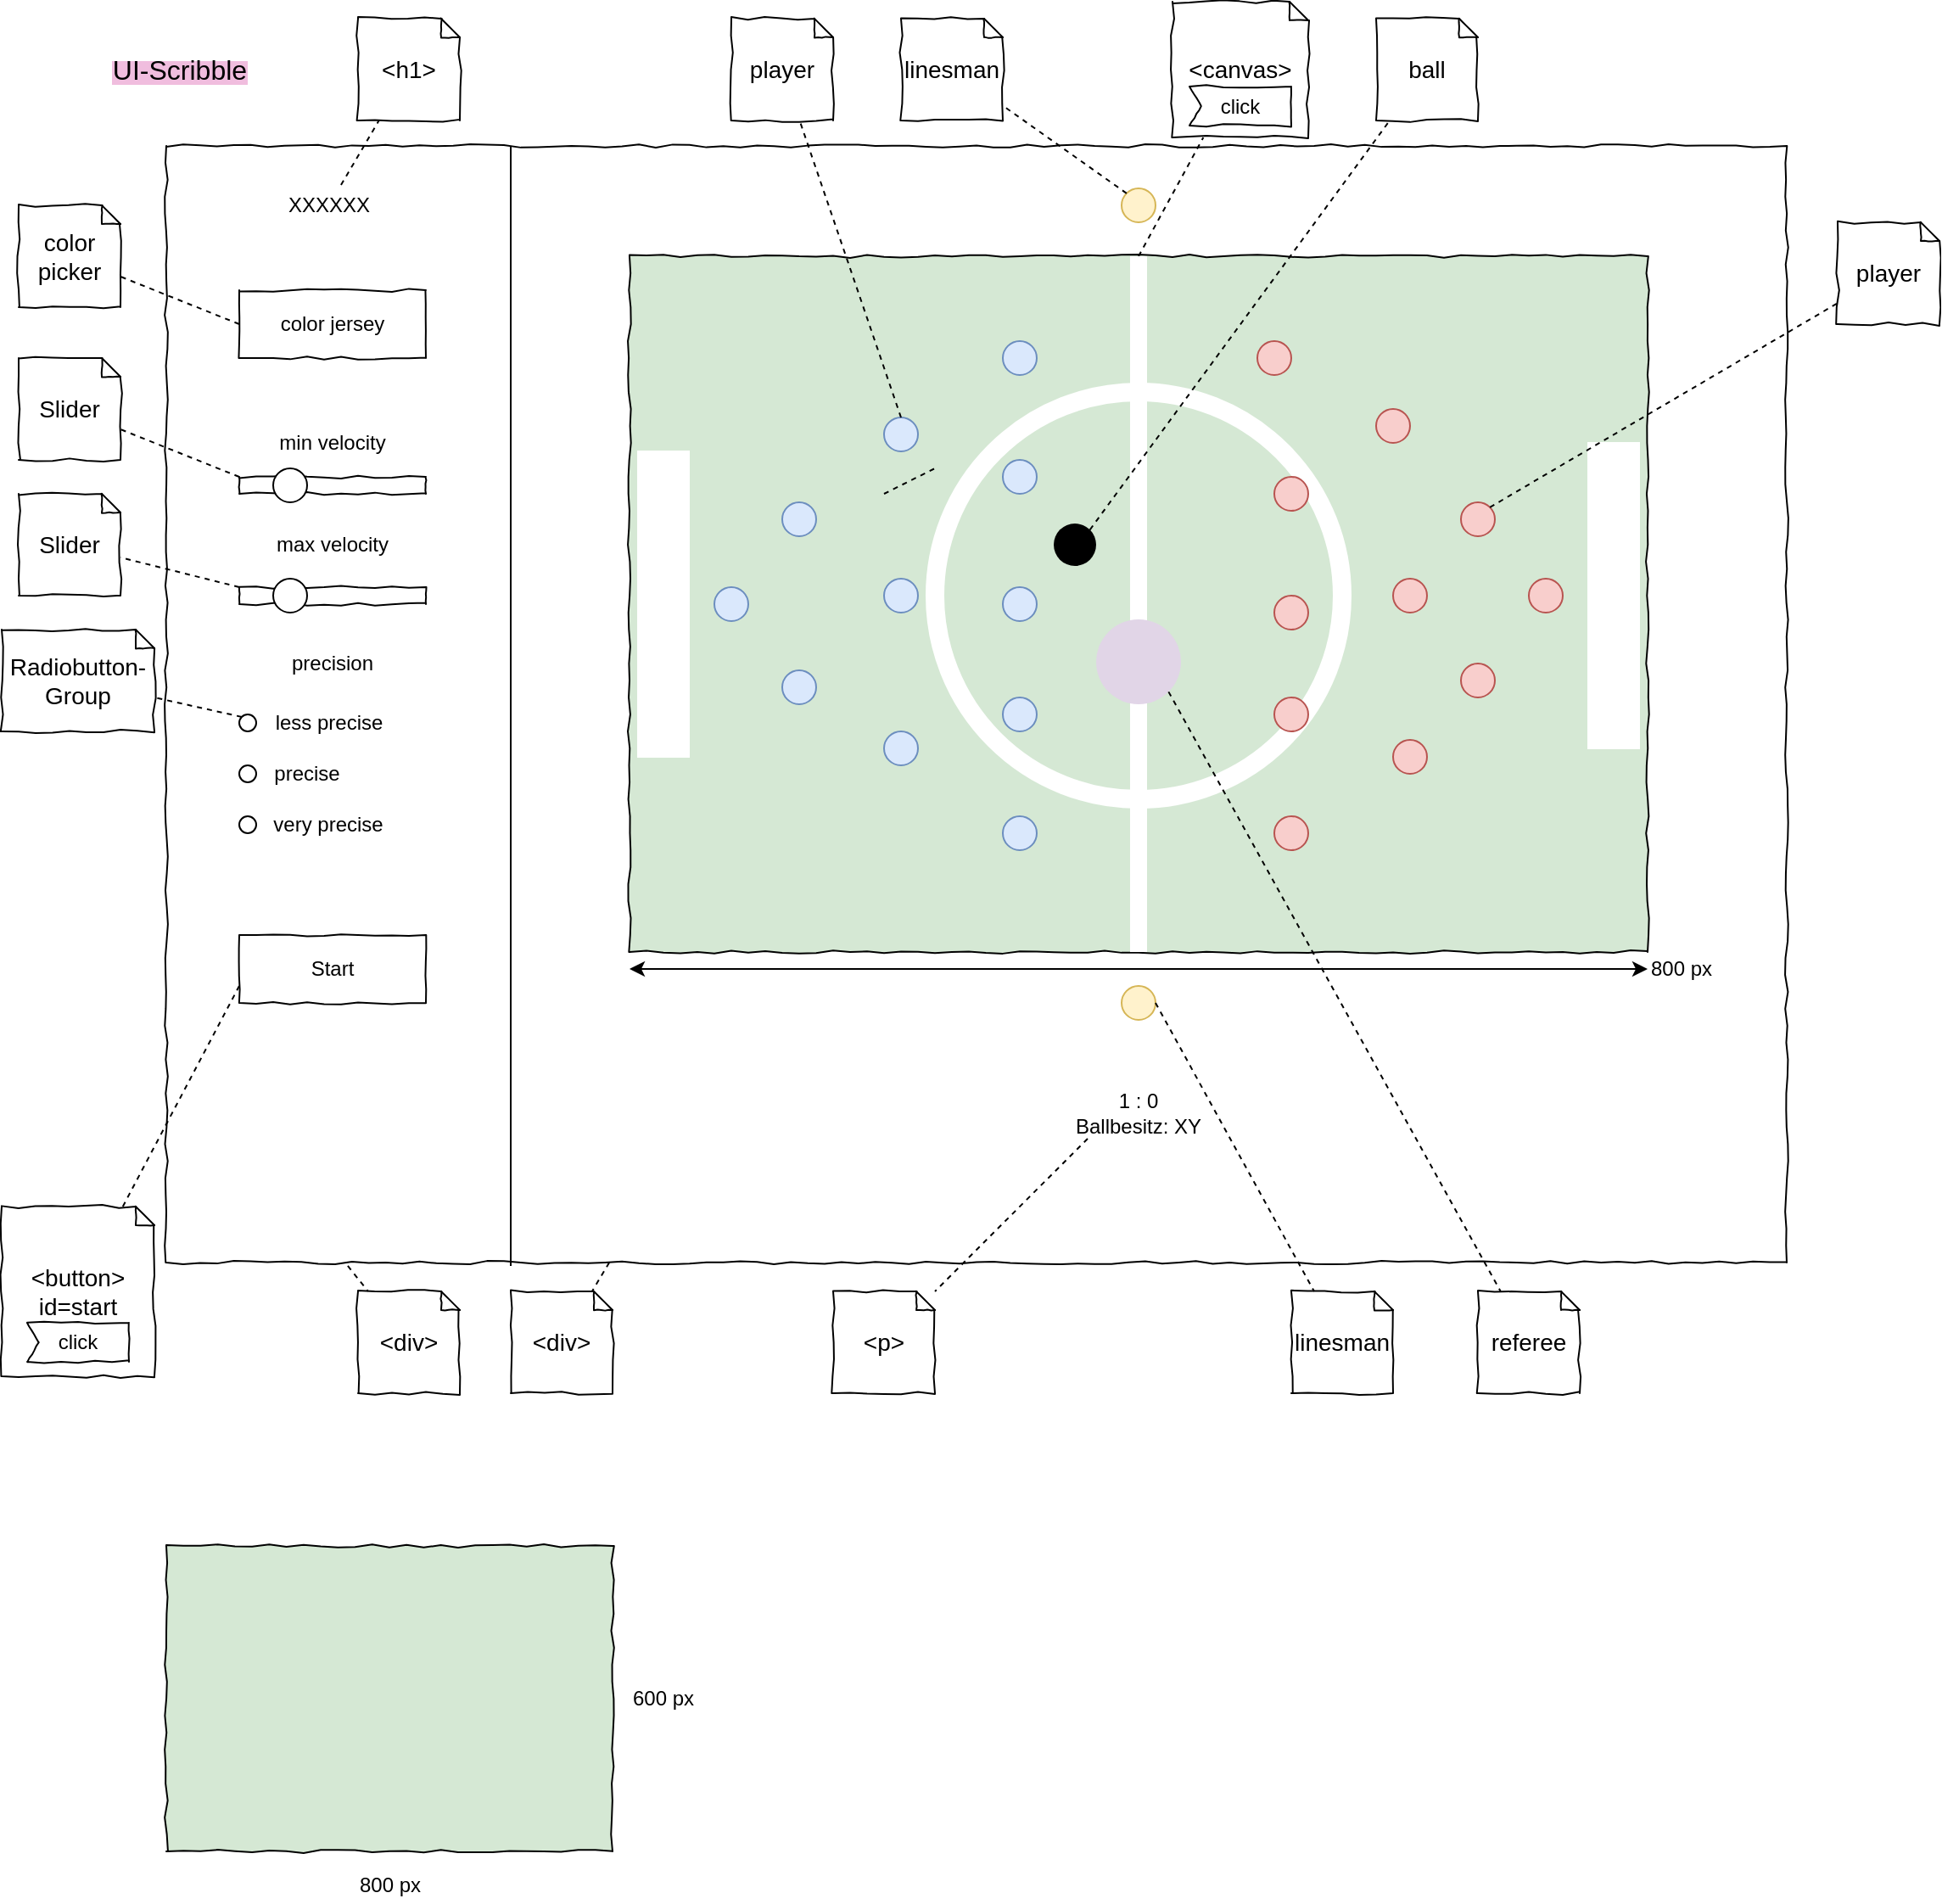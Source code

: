 <mxfile version="14.5.1" type="device"><diagram id="we2rpYubHVrrvuZ0yLOx" name="Seite-1"><mxGraphModel dx="1673" dy="967" grid="1" gridSize="10" guides="1" tooltips="1" connect="1" arrows="1" fold="1" page="1" pageScale="1" pageWidth="1169" pageHeight="827" math="0" shadow="0"><root><mxCell id="0"/><mxCell id="1" parent="0"/><mxCell id="fHMYNxwGFuxu35BAlG45-1" value="&lt;span style=&quot;background-color: rgb(240 , 189 , 222)&quot;&gt;&lt;font style=&quot;font-size: 16px&quot;&gt;UI-Scribble&lt;/font&gt;&lt;/span&gt;" style="text;html=1;strokeColor=none;fillColor=none;align=center;verticalAlign=middle;whiteSpace=wrap;rounded=0;" vertex="1" parent="1"><mxGeometry x="50" y="30" width="130" height="20" as="geometry"/></mxCell><mxCell id="fHMYNxwGFuxu35BAlG45-5" value="&lt;div style=&quot;text-align: left&quot;&gt;&lt;br&gt;&lt;/div&gt;" style="rounded=0;whiteSpace=wrap;html=1;shadow=0;glass=0;comic=1;strokeColor=#000000;labelPosition=center;verticalLabelPosition=middle;align=left;verticalAlign=top;absoluteArcSize=1;arcSize=50;" vertex="1" parent="1"><mxGeometry x="107" y="85" width="955" height="658" as="geometry"/></mxCell><mxCell id="fHMYNxwGFuxu35BAlG45-7" value="" style="endArrow=none;html=1;" edge="1" parent="1"><mxGeometry width="50" height="50" relative="1" as="geometry"><mxPoint x="310" y="745" as="sourcePoint"/><mxPoint x="310" y="85" as="targetPoint"/></mxGeometry></mxCell><mxCell id="fHMYNxwGFuxu35BAlG45-9" value="&lt;div style=&quot;text-align: left&quot;&gt;&lt;br&gt;&lt;/div&gt;" style="rounded=0;whiteSpace=wrap;html=1;shadow=0;glass=0;comic=1;labelPosition=center;verticalLabelPosition=middle;align=left;verticalAlign=top;absoluteArcSize=1;arcSize=50;labelBackgroundColor=#ffffff;noLabel=1;labelBorderColor=#000000;fillColor=#d5e8d4;" vertex="1" parent="1"><mxGeometry x="380" y="150" width="600" height="410" as="geometry"/></mxCell><mxCell id="fHMYNxwGFuxu35BAlG45-10" value="&lt;div style=&quot;text-align: left&quot;&gt;color jersey&lt;/div&gt;" style="rounded=0;whiteSpace=wrap;html=1;comic=1;" vertex="1" parent="1"><mxGeometry x="150" y="170" width="110" height="40" as="geometry"/></mxCell><mxCell id="fHMYNxwGFuxu35BAlG45-11" value="color picker" style="shape=note;strokeWidth=1;fontSize=14;size=11;whiteSpace=wrap;html=1;rounded=0;shadow=0;comic=1;fillColor=#FFFFFF;" vertex="1" parent="1"><mxGeometry x="20" y="120" width="60" height="60" as="geometry"/></mxCell><mxCell id="fHMYNxwGFuxu35BAlG45-12" value="" style="endArrow=none;dashed=1;html=1;exitX=0;exitY=0.5;exitDx=0;exitDy=0;" edge="1" target="fHMYNxwGFuxu35BAlG45-11" parent="1" source="fHMYNxwGFuxu35BAlG45-10"><mxGeometry width="50" height="50" relative="1" as="geometry"><mxPoint x="-10" y="180" as="sourcePoint"/><mxPoint x="-120" y="200" as="targetPoint"/></mxGeometry></mxCell><mxCell id="fHMYNxwGFuxu35BAlG45-15" value="&lt;div style=&quot;text-align: left&quot;&gt;&lt;br&gt;&lt;/div&gt;" style="rounded=0;whiteSpace=wrap;html=1;comic=1;" vertex="1" parent="1"><mxGeometry x="150" y="280" width="110" height="10" as="geometry"/></mxCell><mxCell id="fHMYNxwGFuxu35BAlG45-16" value="" style="ellipse;whiteSpace=wrap;html=1;aspect=fixed;" vertex="1" parent="1"><mxGeometry x="170" y="275" width="20" height="20" as="geometry"/></mxCell><mxCell id="fHMYNxwGFuxu35BAlG45-17" value="Slider" style="shape=note;strokeWidth=1;fontSize=14;size=11;whiteSpace=wrap;html=1;rounded=0;shadow=0;comic=1;fillColor=#FFFFFF;" vertex="1" parent="1"><mxGeometry x="20" y="210" width="60" height="60" as="geometry"/></mxCell><mxCell id="fHMYNxwGFuxu35BAlG45-18" value="" style="endArrow=none;dashed=1;html=1;exitX=0;exitY=0;exitDx=0;exitDy=0;" edge="1" target="fHMYNxwGFuxu35BAlG45-17" parent="1" source="fHMYNxwGFuxu35BAlG45-15"><mxGeometry width="50" height="50" relative="1" as="geometry"><mxPoint x="-10" y="270" as="sourcePoint"/><mxPoint x="-120" y="290" as="targetPoint"/></mxGeometry></mxCell><mxCell id="fHMYNxwGFuxu35BAlG45-20" value="min velocity" style="text;html=1;strokeColor=none;fillColor=none;align=center;verticalAlign=middle;whiteSpace=wrap;rounded=0;" vertex="1" parent="1"><mxGeometry x="170" y="250" width="70" height="20" as="geometry"/></mxCell><mxCell id="fHMYNxwGFuxu35BAlG45-21" value="&lt;div style=&quot;text-align: left&quot;&gt;&lt;br&gt;&lt;/div&gt;" style="rounded=0;whiteSpace=wrap;html=1;comic=1;" vertex="1" parent="1"><mxGeometry x="150" y="345" width="110" height="10" as="geometry"/></mxCell><mxCell id="fHMYNxwGFuxu35BAlG45-22" value="" style="ellipse;whiteSpace=wrap;html=1;aspect=fixed;" vertex="1" parent="1"><mxGeometry x="170" y="340" width="20" height="20" as="geometry"/></mxCell><mxCell id="fHMYNxwGFuxu35BAlG45-23" value="max velocity" style="text;html=1;strokeColor=none;fillColor=none;align=center;verticalAlign=middle;whiteSpace=wrap;rounded=0;" vertex="1" parent="1"><mxGeometry x="170" y="310" width="70" height="20" as="geometry"/></mxCell><mxCell id="fHMYNxwGFuxu35BAlG45-24" value="precision" style="text;html=1;strokeColor=none;fillColor=none;align=center;verticalAlign=middle;whiteSpace=wrap;rounded=0;" vertex="1" parent="1"><mxGeometry x="170" y="380" width="70" height="20" as="geometry"/></mxCell><mxCell id="fHMYNxwGFuxu35BAlG45-25" value="" style="ellipse;whiteSpace=wrap;html=1;aspect=fixed;" vertex="1" parent="1"><mxGeometry x="150" y="420" width="10" height="10" as="geometry"/></mxCell><mxCell id="fHMYNxwGFuxu35BAlG45-26" value="" style="ellipse;whiteSpace=wrap;html=1;aspect=fixed;" vertex="1" parent="1"><mxGeometry x="150" y="450" width="10" height="10" as="geometry"/></mxCell><mxCell id="fHMYNxwGFuxu35BAlG45-27" value="" style="ellipse;whiteSpace=wrap;html=1;aspect=fixed;" vertex="1" parent="1"><mxGeometry x="150" y="480" width="10" height="10" as="geometry"/></mxCell><mxCell id="fHMYNxwGFuxu35BAlG45-28" value="very precise" style="text;html=1;strokeColor=none;fillColor=none;align=center;verticalAlign=middle;whiteSpace=wrap;rounded=0;" vertex="1" parent="1"><mxGeometry x="165" y="475" width="75" height="20" as="geometry"/></mxCell><mxCell id="fHMYNxwGFuxu35BAlG45-29" value="precise" style="text;html=1;strokeColor=none;fillColor=none;align=center;verticalAlign=middle;whiteSpace=wrap;rounded=0;" vertex="1" parent="1"><mxGeometry x="170" y="445" width="40" height="20" as="geometry"/></mxCell><mxCell id="fHMYNxwGFuxu35BAlG45-30" value="less precise" style="text;html=1;strokeColor=none;fillColor=none;align=center;verticalAlign=middle;whiteSpace=wrap;rounded=0;" vertex="1" parent="1"><mxGeometry x="167.5" y="415" width="70" height="20" as="geometry"/></mxCell><mxCell id="fHMYNxwGFuxu35BAlG45-31" value="Slider" style="shape=note;strokeWidth=1;fontSize=14;size=11;whiteSpace=wrap;html=1;rounded=0;shadow=0;comic=1;fillColor=#FFFFFF;" vertex="1" parent="1"><mxGeometry x="20" y="290" width="60" height="60" as="geometry"/></mxCell><mxCell id="fHMYNxwGFuxu35BAlG45-32" value="" style="endArrow=none;dashed=1;html=1;exitX=0;exitY=0;exitDx=0;exitDy=0;" edge="1" target="fHMYNxwGFuxu35BAlG45-31" parent="1" source="fHMYNxwGFuxu35BAlG45-21"><mxGeometry width="50" height="50" relative="1" as="geometry"><mxPoint x="-10" y="350" as="sourcePoint"/><mxPoint x="-120" y="370" as="targetPoint"/></mxGeometry></mxCell><mxCell id="fHMYNxwGFuxu35BAlG45-33" value="Radiobutton-Group" style="shape=note;strokeWidth=1;fontSize=14;size=11;whiteSpace=wrap;html=1;rounded=0;shadow=0;comic=1;fillColor=#FFFFFF;" vertex="1" parent="1"><mxGeometry x="10" y="370" width="90" height="60" as="geometry"/></mxCell><mxCell id="fHMYNxwGFuxu35BAlG45-34" value="" style="endArrow=none;dashed=1;html=1;exitX=0;exitY=0;exitDx=0;exitDy=0;" edge="1" target="fHMYNxwGFuxu35BAlG45-33" parent="1" source="fHMYNxwGFuxu35BAlG45-25"><mxGeometry width="50" height="50" relative="1" as="geometry"><mxPoint x="-10" y="430" as="sourcePoint"/><mxPoint x="-120" y="450" as="targetPoint"/></mxGeometry></mxCell><mxCell id="fHMYNxwGFuxu35BAlG45-35" value="XXXXXX" style="text;html=1;strokeColor=none;fillColor=none;align=center;verticalAlign=middle;whiteSpace=wrap;rounded=0;" vertex="1" parent="1"><mxGeometry x="173.75" y="110" width="57.5" height="20" as="geometry"/></mxCell><mxCell id="fHMYNxwGFuxu35BAlG45-36" value="&amp;lt;h1&amp;gt;" style="shape=note;strokeWidth=1;fontSize=14;size=11;whiteSpace=wrap;html=1;rounded=0;shadow=0;comic=1;fillColor=#FFFFFF;" vertex="1" parent="1"><mxGeometry x="220" y="10" width="60" height="60" as="geometry"/></mxCell><mxCell id="fHMYNxwGFuxu35BAlG45-37" value="" style="endArrow=none;dashed=1;html=1;exitX=0.63;exitY=-0.1;exitDx=0;exitDy=0;exitPerimeter=0;" edge="1" target="fHMYNxwGFuxu35BAlG45-36" parent="1" source="fHMYNxwGFuxu35BAlG45-35"><mxGeometry width="50" height="50" relative="1" as="geometry"><mxPoint x="180" y="70" as="sourcePoint"/><mxPoint x="70" y="90" as="targetPoint"/></mxGeometry></mxCell><mxCell id="fHMYNxwGFuxu35BAlG45-39" value="&amp;lt;div&amp;gt;" style="shape=note;strokeWidth=1;fontSize=14;size=11;whiteSpace=wrap;html=1;rounded=0;shadow=0;comic=1;fillColor=#FFFFFF;" vertex="1" parent="1"><mxGeometry x="220" y="760" width="60" height="60" as="geometry"/></mxCell><mxCell id="fHMYNxwGFuxu35BAlG45-40" value="" style="endArrow=none;dashed=1;html=1;exitX=0.112;exitY=1.003;exitDx=0;exitDy=0;exitPerimeter=0;" edge="1" target="fHMYNxwGFuxu35BAlG45-39" parent="1" source="fHMYNxwGFuxu35BAlG45-5"><mxGeometry width="50" height="50" relative="1" as="geometry"><mxPoint x="-10" y="810" as="sourcePoint"/><mxPoint x="-120" y="830" as="targetPoint"/></mxGeometry></mxCell><mxCell id="fHMYNxwGFuxu35BAlG45-41" value="&amp;lt;div&amp;gt;" style="shape=note;strokeWidth=1;fontSize=14;size=11;whiteSpace=wrap;html=1;rounded=0;shadow=0;comic=1;fillColor=#FFFFFF;" vertex="1" parent="1"><mxGeometry x="310" y="760" width="60" height="60" as="geometry"/></mxCell><mxCell id="fHMYNxwGFuxu35BAlG45-42" value="" style="endArrow=none;dashed=1;html=1;" edge="1" target="fHMYNxwGFuxu35BAlG45-41" parent="1"><mxGeometry width="50" height="50" relative="1" as="geometry"><mxPoint x="368.062" y="743" as="sourcePoint"/><mxPoint x="170" y="840" as="targetPoint"/></mxGeometry></mxCell><mxCell id="fHMYNxwGFuxu35BAlG45-43" value="&amp;lt;canvas&amp;gt;" style="shape=note;strokeWidth=1;fontSize=14;size=11;whiteSpace=wrap;html=1;rounded=0;shadow=0;comic=1;fillColor=#FFFFFF;" vertex="1" parent="1"><mxGeometry x="700" width="80" height="80" as="geometry"/></mxCell><mxCell id="fHMYNxwGFuxu35BAlG45-44" value="" style="endArrow=none;dashed=1;html=1;exitX=0.5;exitY=0;exitDx=0;exitDy=0;" edge="1" target="fHMYNxwGFuxu35BAlG45-43" parent="1" source="fHMYNxwGFuxu35BAlG45-9"><mxGeometry width="50" height="50" relative="1" as="geometry"><mxPoint x="710" y="70" as="sourcePoint"/><mxPoint x="600" y="90" as="targetPoint"/></mxGeometry></mxCell><mxCell id="fHMYNxwGFuxu35BAlG45-46" value="&lt;div style=&quot;text-align: left&quot;&gt;Start&lt;/div&gt;" style="rounded=0;whiteSpace=wrap;html=1;comic=1;" vertex="1" parent="1"><mxGeometry x="150" y="550" width="110" height="40" as="geometry"/></mxCell><mxCell id="fHMYNxwGFuxu35BAlG45-48" value="&amp;lt;button&amp;gt;&lt;br&gt;id=start" style="shape=note;strokeWidth=1;fontSize=14;size=11;whiteSpace=wrap;html=1;rounded=0;shadow=0;comic=1;fillColor=#FFFFFF;align=center;" vertex="1" parent="1"><mxGeometry x="10" y="710" width="90" height="100" as="geometry"/></mxCell><mxCell id="fHMYNxwGFuxu35BAlG45-49" value="" style="endArrow=none;dashed=1;html=1;exitX=0;exitY=0.75;exitDx=0;exitDy=0;" edge="1" target="fHMYNxwGFuxu35BAlG45-48" parent="1" source="fHMYNxwGFuxu35BAlG45-46"><mxGeometry width="50" height="50" relative="1" as="geometry"><mxPoint x="-10" y="555" as="sourcePoint"/><mxPoint x="-120" y="575" as="targetPoint"/></mxGeometry></mxCell><mxCell id="fHMYNxwGFuxu35BAlG45-50" value="1 : 0&lt;br&gt;Ballbesitz: XY" style="text;html=1;strokeColor=none;fillColor=none;align=center;verticalAlign=middle;whiteSpace=wrap;rounded=0;" vertex="1" parent="1"><mxGeometry x="620" y="640" width="120" height="30" as="geometry"/></mxCell><mxCell id="fHMYNxwGFuxu35BAlG45-51" value="&amp;lt;p&amp;gt;" style="shape=note;strokeWidth=1;fontSize=14;size=11;whiteSpace=wrap;html=1;rounded=0;shadow=0;comic=1;fillColor=#FFFFFF;" vertex="1" parent="1"><mxGeometry x="500" y="760" width="60" height="60" as="geometry"/></mxCell><mxCell id="fHMYNxwGFuxu35BAlG45-52" value="" style="endArrow=none;dashed=1;html=1;exitX=0.25;exitY=1;exitDx=0;exitDy=0;" edge="1" target="fHMYNxwGFuxu35BAlG45-51" parent="1" source="fHMYNxwGFuxu35BAlG45-50"><mxGeometry width="50" height="50" relative="1" as="geometry"><mxPoint x="470" y="820" as="sourcePoint"/><mxPoint x="360" y="840" as="targetPoint"/></mxGeometry></mxCell><mxCell id="fHMYNxwGFuxu35BAlG45-57" value="" style="rounded=0;whiteSpace=wrap;html=1;labelBackgroundColor=#ffffff;fontColor=none;strokeColor=none;" vertex="1" parent="1"><mxGeometry x="675" y="150" width="10" height="410" as="geometry"/></mxCell><mxCell id="fHMYNxwGFuxu35BAlG45-58" value="" style="ellipse;whiteSpace=wrap;html=1;aspect=fixed;labelBackgroundColor=#ffffff;fillColor=none;strokeColor=#FFFFFF;strokeWidth=11;" vertex="1" parent="1"><mxGeometry x="560" y="230" width="240" height="240" as="geometry"/></mxCell><mxCell id="fHMYNxwGFuxu35BAlG45-59" value="" style="rounded=0;whiteSpace=wrap;html=1;labelBackgroundColor=#ffffff;strokeColor=#FFFFFF;strokeWidth=11;fontColor=none;" vertex="1" parent="1"><mxGeometry x="390" y="270" width="20" height="170" as="geometry"/></mxCell><mxCell id="fHMYNxwGFuxu35BAlG45-60" value="" style="rounded=0;whiteSpace=wrap;html=1;labelBackgroundColor=#ffffff;strokeColor=#FFFFFF;strokeWidth=11;fontColor=none;" vertex="1" parent="1"><mxGeometry x="950" y="265" width="20" height="170" as="geometry"/></mxCell><mxCell id="fHMYNxwGFuxu35BAlG45-61" value="" style="ellipse;whiteSpace=wrap;html=1;rounded=0;shadow=0;comic=0;labelBackgroundColor=none;strokeColor=#6c8ebf;strokeWidth=1;fillColor=#dae8fc;fontFamily=Verdana;fontSize=12;align=center;comic=1" vertex="1" parent="1"><mxGeometry x="430" y="345" width="20" height="20" as="geometry"/></mxCell><mxCell id="fHMYNxwGFuxu35BAlG45-62" value="" style="ellipse;whiteSpace=wrap;html=1;rounded=0;shadow=0;comic=0;labelBackgroundColor=none;strokeColor=#b85450;strokeWidth=1;fillColor=#f8cecc;fontFamily=Verdana;fontSize=12;align=center;comic=1" vertex="1" parent="1"><mxGeometry x="910" y="340" width="20" height="20" as="geometry"/></mxCell><mxCell id="fHMYNxwGFuxu35BAlG45-63" value="" style="ellipse;whiteSpace=wrap;html=1;rounded=0;shadow=0;comic=0;labelBackgroundColor=none;strokeColor=#6c8ebf;strokeWidth=1;fillColor=#dae8fc;fontFamily=Verdana;fontSize=12;align=center;comic=1" vertex="1" parent="1"><mxGeometry x="470" y="394" width="20" height="20" as="geometry"/></mxCell><mxCell id="fHMYNxwGFuxu35BAlG45-64" value="" style="ellipse;whiteSpace=wrap;html=1;rounded=0;shadow=0;comic=0;labelBackgroundColor=none;strokeColor=#6c8ebf;strokeWidth=1;fillColor=#dae8fc;fontFamily=Verdana;fontSize=12;align=center;comic=1" vertex="1" parent="1"><mxGeometry x="470" y="295" width="20" height="20" as="geometry"/></mxCell><mxCell id="fHMYNxwGFuxu35BAlG45-65" value="" style="ellipse;whiteSpace=wrap;html=1;rounded=0;shadow=0;comic=0;labelBackgroundColor=none;strokeColor=#6c8ebf;strokeWidth=1;fillColor=#dae8fc;fontFamily=Verdana;fontSize=12;align=center;comic=1" vertex="1" parent="1"><mxGeometry x="530" y="340" width="20" height="20" as="geometry"/></mxCell><mxCell id="fHMYNxwGFuxu35BAlG45-66" value="" style="ellipse;whiteSpace=wrap;html=1;rounded=0;shadow=0;comic=0;labelBackgroundColor=none;strokeColor=#6c8ebf;strokeWidth=1;fillColor=#dae8fc;fontFamily=Verdana;fontSize=12;align=center;comic=1" vertex="1" parent="1"><mxGeometry x="530" y="245" width="20" height="20" as="geometry"/></mxCell><mxCell id="fHMYNxwGFuxu35BAlG45-67" value="" style="ellipse;whiteSpace=wrap;html=1;rounded=0;shadow=0;comic=0;labelBackgroundColor=none;strokeColor=#6c8ebf;strokeWidth=1;fillColor=#dae8fc;fontFamily=Verdana;fontSize=12;align=center;comic=1" vertex="1" parent="1"><mxGeometry x="530" y="430" width="20" height="20" as="geometry"/></mxCell><mxCell id="fHMYNxwGFuxu35BAlG45-68" value="" style="ellipse;whiteSpace=wrap;html=1;rounded=0;shadow=0;comic=0;labelBackgroundColor=none;strokeColor=#6c8ebf;strokeWidth=1;fillColor=#dae8fc;fontFamily=Verdana;fontSize=12;align=center;comic=1" vertex="1" parent="1"><mxGeometry x="600" y="200" width="20" height="20" as="geometry"/></mxCell><mxCell id="fHMYNxwGFuxu35BAlG45-69" value="" style="ellipse;whiteSpace=wrap;html=1;rounded=0;shadow=0;comic=0;labelBackgroundColor=none;strokeColor=#6c8ebf;strokeWidth=1;fillColor=#dae8fc;fontFamily=Verdana;fontSize=12;align=center;comic=1" vertex="1" parent="1"><mxGeometry x="600" y="270" width="20" height="20" as="geometry"/></mxCell><mxCell id="fHMYNxwGFuxu35BAlG45-70" value="" style="ellipse;whiteSpace=wrap;html=1;rounded=0;shadow=0;comic=0;labelBackgroundColor=none;strokeColor=#6c8ebf;strokeWidth=1;fillColor=#dae8fc;fontFamily=Verdana;fontSize=12;align=center;comic=1" vertex="1" parent="1"><mxGeometry x="600" y="410" width="20" height="20" as="geometry"/></mxCell><mxCell id="fHMYNxwGFuxu35BAlG45-71" value="" style="ellipse;whiteSpace=wrap;html=1;rounded=0;shadow=0;comic=0;labelBackgroundColor=none;strokeColor=#6c8ebf;strokeWidth=1;fillColor=#dae8fc;fontFamily=Verdana;fontSize=12;align=center;comic=1" vertex="1" parent="1"><mxGeometry x="600" y="480" width="20" height="20" as="geometry"/></mxCell><mxCell id="fHMYNxwGFuxu35BAlG45-72" value="" style="ellipse;whiteSpace=wrap;html=1;rounded=0;shadow=0;comic=0;labelBackgroundColor=none;strokeColor=#6c8ebf;strokeWidth=1;fillColor=#dae8fc;fontFamily=Verdana;fontSize=12;align=center;comic=1" vertex="1" parent="1"><mxGeometry x="600" y="345" width="20" height="20" as="geometry"/></mxCell><mxCell id="fHMYNxwGFuxu35BAlG45-78" value="&lt;div style=&quot;text-align: left&quot;&gt;&lt;br&gt;&lt;/div&gt;" style="rounded=0;whiteSpace=wrap;html=1;shadow=0;glass=0;comic=1;labelPosition=center;verticalLabelPosition=middle;align=left;verticalAlign=top;absoluteArcSize=1;arcSize=50;labelBackgroundColor=#ffffff;noLabel=1;labelBorderColor=#000000;fillColor=#d5e8d4;" vertex="1" parent="1"><mxGeometry x="107" y="910" width="263" height="180" as="geometry"/></mxCell><mxCell id="fHMYNxwGFuxu35BAlG45-79" value="800 px" style="text;html=1;strokeColor=none;fillColor=none;align=center;verticalAlign=middle;whiteSpace=wrap;rounded=0;labelBackgroundColor=#ffffff;fontColor=none;" vertex="1" parent="1"><mxGeometry x="218.5" y="1100" width="40" height="20" as="geometry"/></mxCell><mxCell id="fHMYNxwGFuxu35BAlG45-80" value="600 px" style="text;html=1;strokeColor=none;fillColor=none;align=center;verticalAlign=middle;whiteSpace=wrap;rounded=0;labelBackgroundColor=#ffffff;fontColor=none;" vertex="1" parent="1"><mxGeometry x="380" y="990" width="40" height="20" as="geometry"/></mxCell><mxCell id="fHMYNxwGFuxu35BAlG45-81" value="click" style="shape=mxgraph.sysml.accEvent;flipH=0;whiteSpace=wrap;align=center;shadow=0;strokeWidth=1;comic=1;labelBackgroundColor=#ffffff;fillColor=#ffffff;fontColor=none;" vertex="1" parent="1"><mxGeometry x="25" y="778.5" width="60" height="23" as="geometry"/></mxCell><mxCell id="fHMYNxwGFuxu35BAlG45-83" value="click" style="shape=mxgraph.sysml.accEvent;flipH=0;whiteSpace=wrap;align=center;shadow=0;strokeWidth=1;comic=1;labelBackgroundColor=#ffffff;fillColor=#ffffff;fontColor=none;" vertex="1" parent="1"><mxGeometry x="710" y="50" width="60" height="23" as="geometry"/></mxCell><mxCell id="fHMYNxwGFuxu35BAlG45-84" value="" style="ellipse;whiteSpace=wrap;html=1;aspect=fixed;labelBackgroundColor=#ffffff;strokeWidth=11;strokeColor=none;fillColor=#000000;" vertex="1" parent="1"><mxGeometry x="630" y="307.5" width="25" height="25" as="geometry"/></mxCell><mxCell id="fHMYNxwGFuxu35BAlG45-85" value="" style="ellipse;whiteSpace=wrap;html=1;rounded=0;shadow=0;comic=0;labelBackgroundColor=none;strokeColor=#d6b656;strokeWidth=1;fillColor=#fff2cc;fontFamily=Verdana;fontSize=12;align=center;comic=1" vertex="1" parent="1"><mxGeometry x="670" y="110" width="20" height="20" as="geometry"/></mxCell><mxCell id="fHMYNxwGFuxu35BAlG45-86" value="" style="ellipse;whiteSpace=wrap;html=1;rounded=0;shadow=0;comic=0;labelBackgroundColor=none;strokeColor=#d6b656;strokeWidth=1;fillColor=#fff2cc;fontFamily=Verdana;fontSize=12;align=center;comic=1" vertex="1" parent="1"><mxGeometry x="670" y="580" width="20" height="20" as="geometry"/></mxCell><mxCell id="fHMYNxwGFuxu35BAlG45-87" value="" style="ellipse;whiteSpace=wrap;html=1;rounded=0;shadow=0;comic=0;labelBackgroundColor=none;strokeColor=#b85450;strokeWidth=1;fillColor=#f8cecc;fontFamily=Verdana;fontSize=12;align=center;comic=1" vertex="1" parent="1"><mxGeometry x="870" y="295" width="20" height="20" as="geometry"/></mxCell><mxCell id="fHMYNxwGFuxu35BAlG45-88" value="" style="ellipse;whiteSpace=wrap;html=1;rounded=0;shadow=0;comic=0;labelBackgroundColor=none;strokeColor=#b85450;strokeWidth=1;fillColor=#f8cecc;fontFamily=Verdana;fontSize=12;align=center;comic=1" vertex="1" parent="1"><mxGeometry x="870" y="390" width="20" height="20" as="geometry"/></mxCell><mxCell id="fHMYNxwGFuxu35BAlG45-89" value="linesman" style="shape=note;strokeWidth=1;fontSize=14;size=11;whiteSpace=wrap;html=1;rounded=0;shadow=0;comic=1;fillColor=#FFFFFF;labelBackgroundColor=#ffffff;" vertex="1" parent="1"><mxGeometry x="540" y="10" width="60" height="60" as="geometry"/></mxCell><mxCell id="fHMYNxwGFuxu35BAlG45-90" value="" style="endArrow=none;dashed=1;html=1;fontColor=none;exitX=0;exitY=0;exitDx=0;exitDy=0;" edge="1" target="fHMYNxwGFuxu35BAlG45-89" parent="1" source="fHMYNxwGFuxu35BAlG45-85"><mxGeometry width="50" height="50" relative="1" as="geometry"><mxPoint x="530" y="290" as="sourcePoint"/><mxPoint x="420" y="310" as="targetPoint"/></mxGeometry></mxCell><mxCell id="fHMYNxwGFuxu35BAlG45-92" value="ball" style="shape=note;strokeWidth=1;fontSize=14;size=11;whiteSpace=wrap;html=1;rounded=0;shadow=0;comic=1;fillColor=#FFFFFF;labelBackgroundColor=#ffffff;" vertex="1" parent="1"><mxGeometry x="820" y="10" width="60" height="60" as="geometry"/></mxCell><mxCell id="fHMYNxwGFuxu35BAlG45-93" value="" style="endArrow=none;dashed=1;html=1;fontColor=none;exitX=1;exitY=0;exitDx=0;exitDy=0;" edge="1" target="fHMYNxwGFuxu35BAlG45-92" parent="1" source="fHMYNxwGFuxu35BAlG45-84"><mxGeometry width="50" height="50" relative="1" as="geometry"><mxPoint x="880" y="70" as="sourcePoint"/><mxPoint x="770" y="90" as="targetPoint"/></mxGeometry></mxCell><mxCell id="fHMYNxwGFuxu35BAlG45-94" value="player" style="shape=note;strokeWidth=1;fontSize=14;size=11;whiteSpace=wrap;html=1;rounded=0;shadow=0;comic=1;fillColor=#FFFFFF;labelBackgroundColor=#ffffff;" vertex="1" parent="1"><mxGeometry x="440" y="10" width="60" height="60" as="geometry"/></mxCell><mxCell id="fHMYNxwGFuxu35BAlG45-95" value="" style="endArrow=none;dashed=1;html=1;fontColor=none;exitX=0.5;exitY=0;exitDx=0;exitDy=0;" edge="1" target="fHMYNxwGFuxu35BAlG45-94" parent="1" source="fHMYNxwGFuxu35BAlG45-66"><mxGeometry width="50" height="50" relative="1" as="geometry"><mxPoint x="410" y="70" as="sourcePoint"/><mxPoint x="300" y="90" as="targetPoint"/></mxGeometry></mxCell><mxCell id="fHMYNxwGFuxu35BAlG45-97" value="" style="endArrow=none;dashed=1;html=1;fontColor=none;" edge="1" parent="1"><mxGeometry width="50" height="50" relative="1" as="geometry"><mxPoint x="530" y="290" as="sourcePoint"/><mxPoint x="560" y="275" as="targetPoint"/></mxGeometry></mxCell><mxCell id="fHMYNxwGFuxu35BAlG45-100" value="player" style="shape=note;strokeWidth=1;fontSize=14;size=11;whiteSpace=wrap;html=1;rounded=0;shadow=0;comic=1;fillColor=#FFFFFF;labelBackgroundColor=#ffffff;" vertex="1" parent="1"><mxGeometry x="1092" y="130" width="60" height="60" as="geometry"/></mxCell><mxCell id="fHMYNxwGFuxu35BAlG45-101" value="" style="endArrow=none;dashed=1;html=1;fontColor=none;exitX=1;exitY=0;exitDx=0;exitDy=0;" edge="1" target="fHMYNxwGFuxu35BAlG45-100" parent="1" source="fHMYNxwGFuxu35BAlG45-87"><mxGeometry width="50" height="50" relative="1" as="geometry"><mxPoint x="1062" y="190" as="sourcePoint"/><mxPoint x="952" y="210" as="targetPoint"/></mxGeometry></mxCell><mxCell id="fHMYNxwGFuxu35BAlG45-102" value="linesman" style="shape=note;strokeWidth=1;fontSize=14;size=11;whiteSpace=wrap;html=1;rounded=0;shadow=0;comic=1;fillColor=#FFFFFF;labelBackgroundColor=#ffffff;" vertex="1" parent="1"><mxGeometry x="770" y="760" width="60" height="60" as="geometry"/></mxCell><mxCell id="fHMYNxwGFuxu35BAlG45-103" value="" style="endArrow=none;dashed=1;html=1;fontColor=none;exitX=1;exitY=0.5;exitDx=0;exitDy=0;" edge="1" target="fHMYNxwGFuxu35BAlG45-102" parent="1" source="fHMYNxwGFuxu35BAlG45-86"><mxGeometry width="50" height="50" relative="1" as="geometry"><mxPoint x="750" y="660" as="sourcePoint"/><mxPoint x="640" y="680" as="targetPoint"/></mxGeometry></mxCell><mxCell id="fHMYNxwGFuxu35BAlG45-104" value="" style="ellipse;whiteSpace=wrap;html=1;aspect=fixed;labelBackgroundColor=#ffffff;strokeWidth=11;fillColor=#e1d5e7;strokeColor=none;" vertex="1" parent="1"><mxGeometry x="655" y="364" width="50" height="50" as="geometry"/></mxCell><mxCell id="fHMYNxwGFuxu35BAlG45-105" value="referee" style="shape=note;strokeWidth=1;fontSize=14;size=11;whiteSpace=wrap;html=1;rounded=0;shadow=0;comic=1;fillColor=#FFFFFF;labelBackgroundColor=#ffffff;" vertex="1" parent="1"><mxGeometry x="880" y="760" width="60" height="60" as="geometry"/></mxCell><mxCell id="fHMYNxwGFuxu35BAlG45-106" value="" style="endArrow=none;dashed=1;html=1;fontColor=none;exitX=1;exitY=1;exitDx=0;exitDy=0;" edge="1" target="fHMYNxwGFuxu35BAlG45-105" parent="1" source="fHMYNxwGFuxu35BAlG45-104"><mxGeometry width="50" height="50" relative="1" as="geometry"><mxPoint x="787.071" y="507.071" as="sourcePoint"/><mxPoint x="770" y="680" as="targetPoint"/></mxGeometry></mxCell><mxCell id="fHMYNxwGFuxu35BAlG45-107" value="" style="ellipse;whiteSpace=wrap;html=1;rounded=0;shadow=0;comic=0;labelBackgroundColor=none;strokeColor=#b85450;strokeWidth=1;fillColor=#f8cecc;fontFamily=Verdana;fontSize=12;align=center;comic=1" vertex="1" parent="1"><mxGeometry x="830" y="340" width="20" height="20" as="geometry"/></mxCell><mxCell id="fHMYNxwGFuxu35BAlG45-108" value="" style="ellipse;whiteSpace=wrap;html=1;rounded=0;shadow=0;comic=0;labelBackgroundColor=none;strokeColor=#b85450;strokeWidth=1;fillColor=#f8cecc;fontFamily=Verdana;fontSize=12;align=center;comic=1" vertex="1" parent="1"><mxGeometry x="820" y="240" width="20" height="20" as="geometry"/></mxCell><mxCell id="fHMYNxwGFuxu35BAlG45-109" value="" style="ellipse;whiteSpace=wrap;html=1;rounded=0;shadow=0;comic=0;labelBackgroundColor=none;strokeColor=#b85450;strokeWidth=1;fillColor=#f8cecc;fontFamily=Verdana;fontSize=12;align=center;comic=1" vertex="1" parent="1"><mxGeometry x="830" y="435" width="20" height="20" as="geometry"/></mxCell><mxCell id="fHMYNxwGFuxu35BAlG45-112" value="" style="ellipse;whiteSpace=wrap;html=1;rounded=0;shadow=0;comic=0;labelBackgroundColor=none;strokeColor=#b85450;strokeWidth=1;fillColor=#f8cecc;fontFamily=Verdana;fontSize=12;align=center;comic=1" vertex="1" parent="1"><mxGeometry x="750" y="200" width="20" height="20" as="geometry"/></mxCell><mxCell id="fHMYNxwGFuxu35BAlG45-113" value="" style="ellipse;whiteSpace=wrap;html=1;rounded=0;shadow=0;comic=0;labelBackgroundColor=none;strokeColor=#b85450;strokeWidth=1;fillColor=#f8cecc;fontFamily=Verdana;fontSize=12;align=center;comic=1" vertex="1" parent="1"><mxGeometry x="760" y="280" width="20" height="20" as="geometry"/></mxCell><mxCell id="fHMYNxwGFuxu35BAlG45-114" value="" style="ellipse;whiteSpace=wrap;html=1;rounded=0;shadow=0;comic=0;labelBackgroundColor=none;strokeColor=#b85450;strokeWidth=1;fillColor=#f8cecc;fontFamily=Verdana;fontSize=12;align=center;comic=1" vertex="1" parent="1"><mxGeometry x="760" y="350" width="20" height="20" as="geometry"/></mxCell><mxCell id="fHMYNxwGFuxu35BAlG45-115" value="" style="ellipse;whiteSpace=wrap;html=1;rounded=0;shadow=0;comic=0;labelBackgroundColor=none;strokeColor=#b85450;strokeWidth=1;fillColor=#f8cecc;fontFamily=Verdana;fontSize=12;align=center;comic=1" vertex="1" parent="1"><mxGeometry x="760" y="410" width="20" height="20" as="geometry"/></mxCell><mxCell id="fHMYNxwGFuxu35BAlG45-116" value="" style="ellipse;whiteSpace=wrap;html=1;rounded=0;shadow=0;comic=0;labelBackgroundColor=none;strokeColor=#b85450;strokeWidth=1;fillColor=#f8cecc;fontFamily=Verdana;fontSize=12;align=center;comic=1" vertex="1" parent="1"><mxGeometry x="760" y="480" width="20" height="20" as="geometry"/></mxCell><mxCell id="fHMYNxwGFuxu35BAlG45-118" value="800 px" style="text;html=1;strokeColor=none;fillColor=none;align=center;verticalAlign=middle;whiteSpace=wrap;rounded=0;labelBackgroundColor=#ffffff;fontColor=none;" vertex="1" parent="1"><mxGeometry x="980" y="560" width="40" height="20" as="geometry"/></mxCell><mxCell id="fHMYNxwGFuxu35BAlG45-119" value="" style="endArrow=classic;startArrow=classic;html=1;fontColor=none;entryX=0;entryY=0.5;entryDx=0;entryDy=0;" edge="1" parent="1" target="fHMYNxwGFuxu35BAlG45-118"><mxGeometry width="50" height="50" relative="1" as="geometry"><mxPoint x="380" y="570" as="sourcePoint"/><mxPoint x="430" y="520" as="targetPoint"/></mxGeometry></mxCell></root></mxGraphModel></diagram></mxfile>